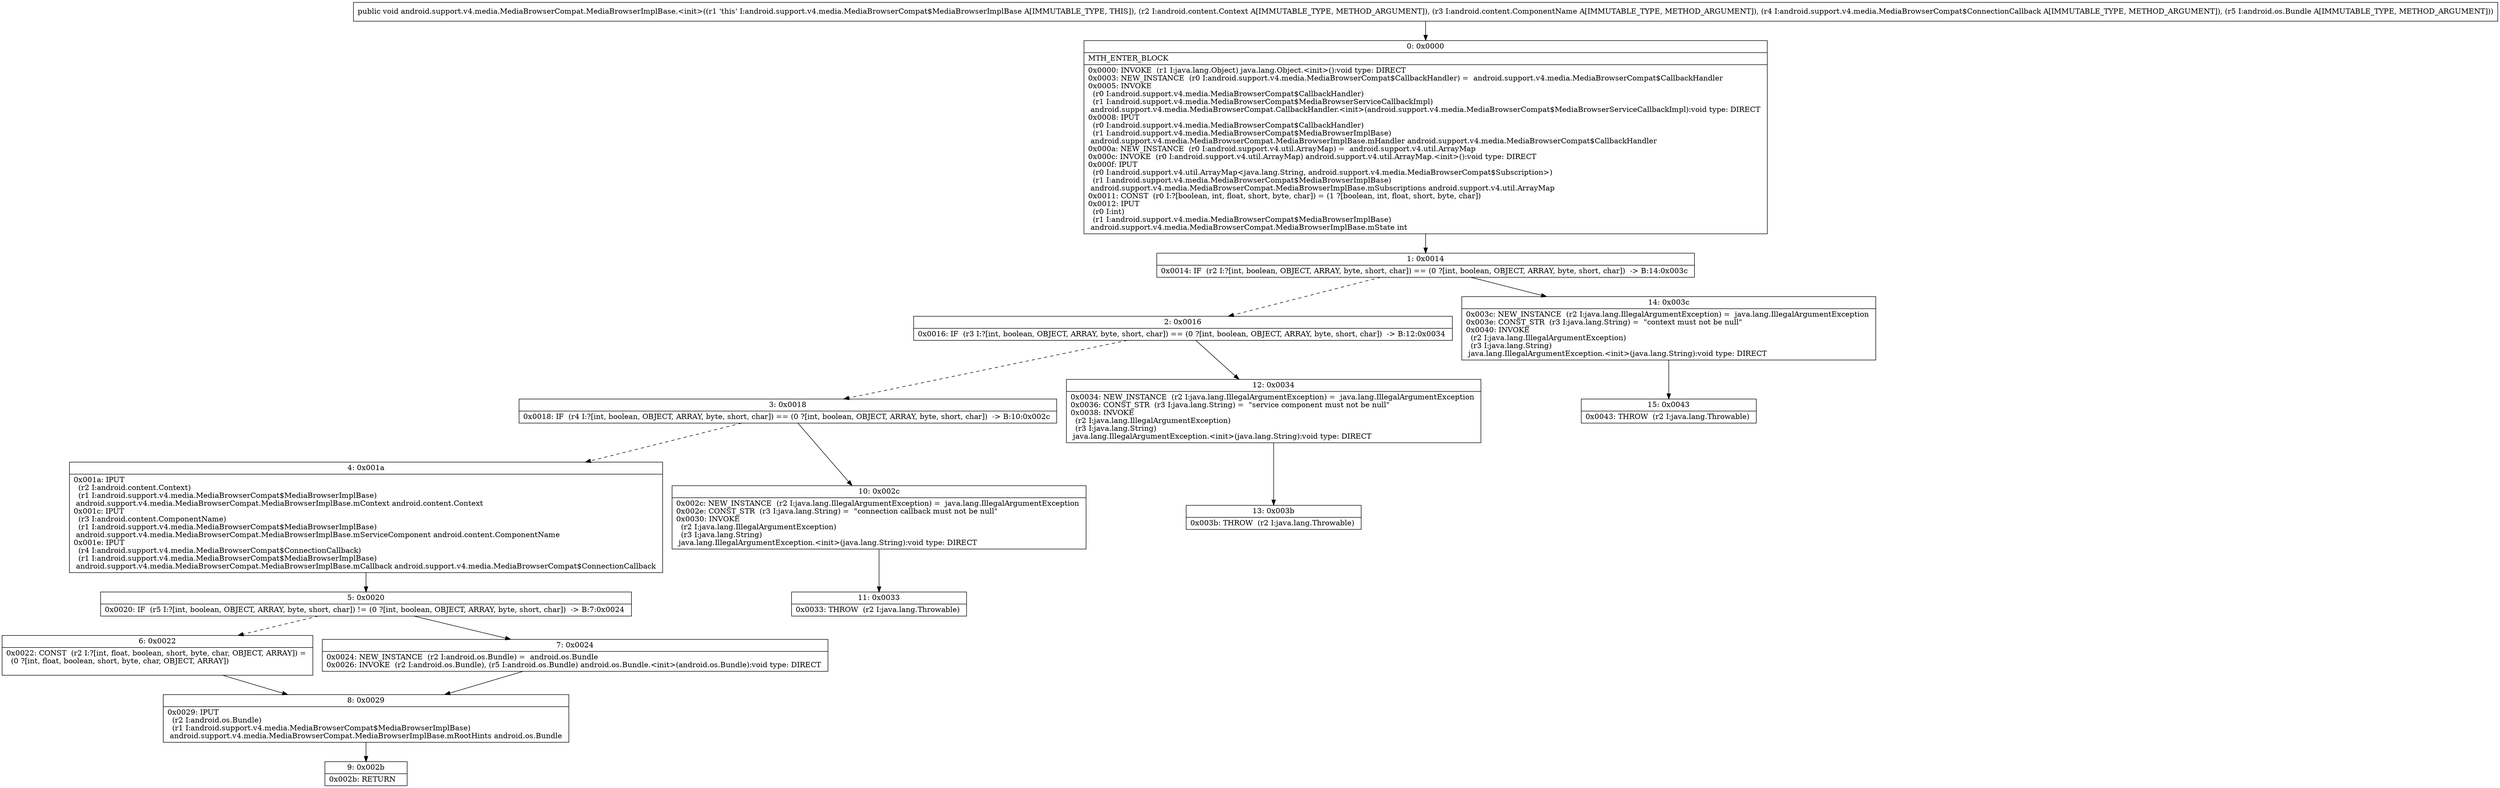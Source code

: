 digraph "CFG forandroid.support.v4.media.MediaBrowserCompat.MediaBrowserImplBase.\<init\>(Landroid\/content\/Context;Landroid\/content\/ComponentName;Landroid\/support\/v4\/media\/MediaBrowserCompat$ConnectionCallback;Landroid\/os\/Bundle;)V" {
Node_0 [shape=record,label="{0\:\ 0x0000|MTH_ENTER_BLOCK\l|0x0000: INVOKE  (r1 I:java.lang.Object) java.lang.Object.\<init\>():void type: DIRECT \l0x0003: NEW_INSTANCE  (r0 I:android.support.v4.media.MediaBrowserCompat$CallbackHandler) =  android.support.v4.media.MediaBrowserCompat$CallbackHandler \l0x0005: INVOKE  \l  (r0 I:android.support.v4.media.MediaBrowserCompat$CallbackHandler)\l  (r1 I:android.support.v4.media.MediaBrowserCompat$MediaBrowserServiceCallbackImpl)\l android.support.v4.media.MediaBrowserCompat.CallbackHandler.\<init\>(android.support.v4.media.MediaBrowserCompat$MediaBrowserServiceCallbackImpl):void type: DIRECT \l0x0008: IPUT  \l  (r0 I:android.support.v4.media.MediaBrowserCompat$CallbackHandler)\l  (r1 I:android.support.v4.media.MediaBrowserCompat$MediaBrowserImplBase)\l android.support.v4.media.MediaBrowserCompat.MediaBrowserImplBase.mHandler android.support.v4.media.MediaBrowserCompat$CallbackHandler \l0x000a: NEW_INSTANCE  (r0 I:android.support.v4.util.ArrayMap) =  android.support.v4.util.ArrayMap \l0x000c: INVOKE  (r0 I:android.support.v4.util.ArrayMap) android.support.v4.util.ArrayMap.\<init\>():void type: DIRECT \l0x000f: IPUT  \l  (r0 I:android.support.v4.util.ArrayMap\<java.lang.String, android.support.v4.media.MediaBrowserCompat$Subscription\>)\l  (r1 I:android.support.v4.media.MediaBrowserCompat$MediaBrowserImplBase)\l android.support.v4.media.MediaBrowserCompat.MediaBrowserImplBase.mSubscriptions android.support.v4.util.ArrayMap \l0x0011: CONST  (r0 I:?[boolean, int, float, short, byte, char]) = (1 ?[boolean, int, float, short, byte, char]) \l0x0012: IPUT  \l  (r0 I:int)\l  (r1 I:android.support.v4.media.MediaBrowserCompat$MediaBrowserImplBase)\l android.support.v4.media.MediaBrowserCompat.MediaBrowserImplBase.mState int \l}"];
Node_1 [shape=record,label="{1\:\ 0x0014|0x0014: IF  (r2 I:?[int, boolean, OBJECT, ARRAY, byte, short, char]) == (0 ?[int, boolean, OBJECT, ARRAY, byte, short, char])  \-\> B:14:0x003c \l}"];
Node_2 [shape=record,label="{2\:\ 0x0016|0x0016: IF  (r3 I:?[int, boolean, OBJECT, ARRAY, byte, short, char]) == (0 ?[int, boolean, OBJECT, ARRAY, byte, short, char])  \-\> B:12:0x0034 \l}"];
Node_3 [shape=record,label="{3\:\ 0x0018|0x0018: IF  (r4 I:?[int, boolean, OBJECT, ARRAY, byte, short, char]) == (0 ?[int, boolean, OBJECT, ARRAY, byte, short, char])  \-\> B:10:0x002c \l}"];
Node_4 [shape=record,label="{4\:\ 0x001a|0x001a: IPUT  \l  (r2 I:android.content.Context)\l  (r1 I:android.support.v4.media.MediaBrowserCompat$MediaBrowserImplBase)\l android.support.v4.media.MediaBrowserCompat.MediaBrowserImplBase.mContext android.content.Context \l0x001c: IPUT  \l  (r3 I:android.content.ComponentName)\l  (r1 I:android.support.v4.media.MediaBrowserCompat$MediaBrowserImplBase)\l android.support.v4.media.MediaBrowserCompat.MediaBrowserImplBase.mServiceComponent android.content.ComponentName \l0x001e: IPUT  \l  (r4 I:android.support.v4.media.MediaBrowserCompat$ConnectionCallback)\l  (r1 I:android.support.v4.media.MediaBrowserCompat$MediaBrowserImplBase)\l android.support.v4.media.MediaBrowserCompat.MediaBrowserImplBase.mCallback android.support.v4.media.MediaBrowserCompat$ConnectionCallback \l}"];
Node_5 [shape=record,label="{5\:\ 0x0020|0x0020: IF  (r5 I:?[int, boolean, OBJECT, ARRAY, byte, short, char]) != (0 ?[int, boolean, OBJECT, ARRAY, byte, short, char])  \-\> B:7:0x0024 \l}"];
Node_6 [shape=record,label="{6\:\ 0x0022|0x0022: CONST  (r2 I:?[int, float, boolean, short, byte, char, OBJECT, ARRAY]) = \l  (0 ?[int, float, boolean, short, byte, char, OBJECT, ARRAY])\l \l}"];
Node_7 [shape=record,label="{7\:\ 0x0024|0x0024: NEW_INSTANCE  (r2 I:android.os.Bundle) =  android.os.Bundle \l0x0026: INVOKE  (r2 I:android.os.Bundle), (r5 I:android.os.Bundle) android.os.Bundle.\<init\>(android.os.Bundle):void type: DIRECT \l}"];
Node_8 [shape=record,label="{8\:\ 0x0029|0x0029: IPUT  \l  (r2 I:android.os.Bundle)\l  (r1 I:android.support.v4.media.MediaBrowserCompat$MediaBrowserImplBase)\l android.support.v4.media.MediaBrowserCompat.MediaBrowserImplBase.mRootHints android.os.Bundle \l}"];
Node_9 [shape=record,label="{9\:\ 0x002b|0x002b: RETURN   \l}"];
Node_10 [shape=record,label="{10\:\ 0x002c|0x002c: NEW_INSTANCE  (r2 I:java.lang.IllegalArgumentException) =  java.lang.IllegalArgumentException \l0x002e: CONST_STR  (r3 I:java.lang.String) =  \"connection callback must not be null\" \l0x0030: INVOKE  \l  (r2 I:java.lang.IllegalArgumentException)\l  (r3 I:java.lang.String)\l java.lang.IllegalArgumentException.\<init\>(java.lang.String):void type: DIRECT \l}"];
Node_11 [shape=record,label="{11\:\ 0x0033|0x0033: THROW  (r2 I:java.lang.Throwable) \l}"];
Node_12 [shape=record,label="{12\:\ 0x0034|0x0034: NEW_INSTANCE  (r2 I:java.lang.IllegalArgumentException) =  java.lang.IllegalArgumentException \l0x0036: CONST_STR  (r3 I:java.lang.String) =  \"service component must not be null\" \l0x0038: INVOKE  \l  (r2 I:java.lang.IllegalArgumentException)\l  (r3 I:java.lang.String)\l java.lang.IllegalArgumentException.\<init\>(java.lang.String):void type: DIRECT \l}"];
Node_13 [shape=record,label="{13\:\ 0x003b|0x003b: THROW  (r2 I:java.lang.Throwable) \l}"];
Node_14 [shape=record,label="{14\:\ 0x003c|0x003c: NEW_INSTANCE  (r2 I:java.lang.IllegalArgumentException) =  java.lang.IllegalArgumentException \l0x003e: CONST_STR  (r3 I:java.lang.String) =  \"context must not be null\" \l0x0040: INVOKE  \l  (r2 I:java.lang.IllegalArgumentException)\l  (r3 I:java.lang.String)\l java.lang.IllegalArgumentException.\<init\>(java.lang.String):void type: DIRECT \l}"];
Node_15 [shape=record,label="{15\:\ 0x0043|0x0043: THROW  (r2 I:java.lang.Throwable) \l}"];
MethodNode[shape=record,label="{public void android.support.v4.media.MediaBrowserCompat.MediaBrowserImplBase.\<init\>((r1 'this' I:android.support.v4.media.MediaBrowserCompat$MediaBrowserImplBase A[IMMUTABLE_TYPE, THIS]), (r2 I:android.content.Context A[IMMUTABLE_TYPE, METHOD_ARGUMENT]), (r3 I:android.content.ComponentName A[IMMUTABLE_TYPE, METHOD_ARGUMENT]), (r4 I:android.support.v4.media.MediaBrowserCompat$ConnectionCallback A[IMMUTABLE_TYPE, METHOD_ARGUMENT]), (r5 I:android.os.Bundle A[IMMUTABLE_TYPE, METHOD_ARGUMENT])) }"];
MethodNode -> Node_0;
Node_0 -> Node_1;
Node_1 -> Node_2[style=dashed];
Node_1 -> Node_14;
Node_2 -> Node_3[style=dashed];
Node_2 -> Node_12;
Node_3 -> Node_4[style=dashed];
Node_3 -> Node_10;
Node_4 -> Node_5;
Node_5 -> Node_6[style=dashed];
Node_5 -> Node_7;
Node_6 -> Node_8;
Node_7 -> Node_8;
Node_8 -> Node_9;
Node_10 -> Node_11;
Node_12 -> Node_13;
Node_14 -> Node_15;
}

